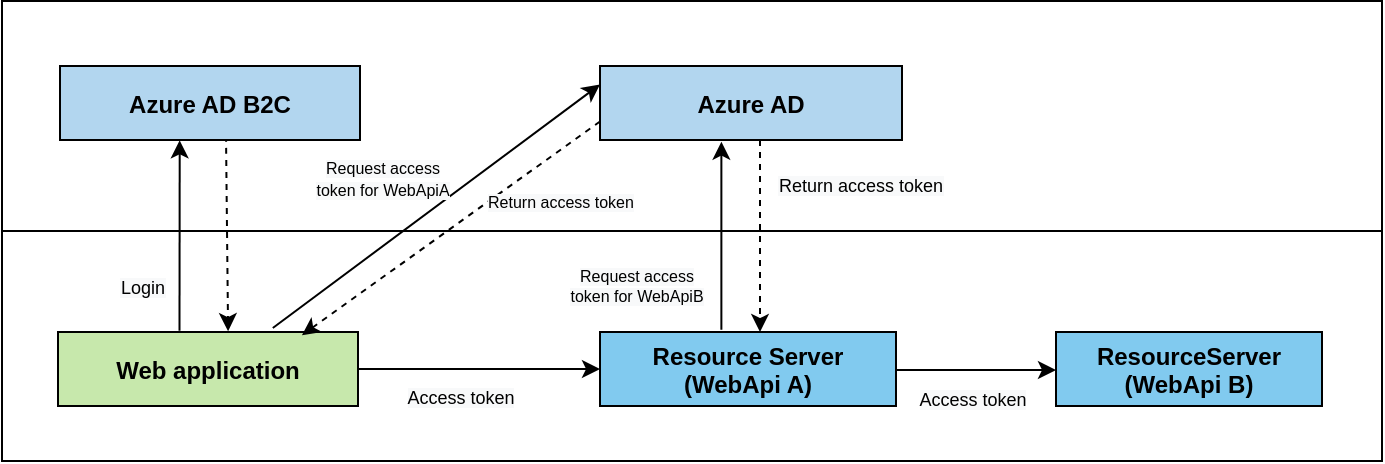 <mxfile version="13.9.9" type="device"><diagram id="3j4SsoDI73EbQ50_2_f9" name="Page-1"><mxGraphModel dx="1872" dy="822" grid="1" gridSize="10" guides="1" tooltips="1" connect="1" arrows="1" fold="1" page="1" pageScale="1" pageWidth="450" pageHeight="500" math="0" shadow="0"><root><mxCell id="0"/><mxCell id="1" parent="0"/><mxCell id="-EJLVQUmm2kpK1dKEuMO-3" value="" style="rounded=0;whiteSpace=wrap;html=1;" parent="1" vertex="1"><mxGeometry x="-10" y="242.5" width="690" height="115" as="geometry"/></mxCell><mxCell id="-EJLVQUmm2kpK1dKEuMO-2" value="" style="rounded=0;whiteSpace=wrap;html=1;" parent="1" vertex="1"><mxGeometry x="-10" y="127.5" width="690" height="115" as="geometry"/></mxCell><mxCell id="-EJLVQUmm2kpK1dKEuMO-19" value="" style="edgeStyle=orthogonalEdgeStyle;rounded=0;orthogonalLoop=1;jettySize=auto;html=1;strokeColor=#000000;fontSize=9;dashed=1;" parent="1" source="-EJLVQUmm2kpK1dKEuMO-1" target="-EJLVQUmm2kpK1dKEuMO-5" edge="1"><mxGeometry relative="1" as="geometry"><Array as="points"><mxPoint x="369" y="260"/><mxPoint x="369" y="260"/></Array></mxGeometry></mxCell><mxCell id="-EJLVQUmm2kpK1dKEuMO-38" value="&lt;span style=&quot;font-size: 9px ; background-color: rgb(248 , 249 , 250)&quot;&gt;Return access token&lt;/span&gt;" style="edgeLabel;html=1;align=center;verticalAlign=middle;resizable=0;points=[];fontSize=8;" parent="-EJLVQUmm2kpK1dKEuMO-19" vertex="1" connectable="0"><mxGeometry x="-0.387" relative="1" as="geometry"><mxPoint x="50" y="-7.1" as="offset"/></mxGeometry></mxCell><mxCell id="-EJLVQUmm2kpK1dKEuMO-1" value="Azure AD" style="fontStyle=1;fillColor=#B2D6EF;" parent="1" vertex="1"><mxGeometry x="289" y="160" width="151" height="37" as="geometry"/></mxCell><mxCell id="-EJLVQUmm2kpK1dKEuMO-7" value="" style="edgeStyle=orthogonalEdgeStyle;rounded=0;orthogonalLoop=1;jettySize=auto;html=1;exitX=1;exitY=0.5;exitDx=0;exitDy=0;" parent="1" source="-EJLVQUmm2kpK1dKEuMO-4" target="-EJLVQUmm2kpK1dKEuMO-5" edge="1"><mxGeometry relative="1" as="geometry"><mxPoint x="218" y="308" as="sourcePoint"/></mxGeometry></mxCell><mxCell id="-EJLVQUmm2kpK1dKEuMO-40" value="&lt;span style=&quot;font-size: 9px ; background-color: rgb(248 , 249 , 250)&quot;&gt;Access token&lt;/span&gt;" style="edgeLabel;html=1;align=center;verticalAlign=middle;resizable=0;points=[];fontSize=8;" parent="-EJLVQUmm2kpK1dKEuMO-7" vertex="1" connectable="0"><mxGeometry x="-0.262" y="2" relative="1" as="geometry"><mxPoint x="6.67" y="16" as="offset"/></mxGeometry></mxCell><mxCell id="-EJLVQUmm2kpK1dKEuMO-4" value="Web application" style="fontStyle=1;fillColor=#C7E8AC;" parent="1" vertex="1"><mxGeometry x="18" y="293" width="150" height="37" as="geometry"/></mxCell><mxCell id="-EJLVQUmm2kpK1dKEuMO-8" value="" style="edgeStyle=orthogonalEdgeStyle;rounded=0;orthogonalLoop=1;jettySize=auto;html=1;" parent="1" target="-EJLVQUmm2kpK1dKEuMO-6" edge="1"><mxGeometry relative="1" as="geometry"><mxPoint x="415" y="308" as="sourcePoint"/><Array as="points"><mxPoint x="415" y="312"/></Array></mxGeometry></mxCell><mxCell id="-EJLVQUmm2kpK1dKEuMO-39" value="&lt;span style=&quot;font-size: 9px ; background-color: rgb(248 , 249 , 250)&quot;&gt;Access token&lt;/span&gt;" style="edgeLabel;html=1;align=center;verticalAlign=middle;resizable=0;points=[];fontSize=8;" parent="-EJLVQUmm2kpK1dKEuMO-8" vertex="1" connectable="0"><mxGeometry x="-0.325" y="-3" relative="1" as="geometry"><mxPoint x="27.83" y="12" as="offset"/></mxGeometry></mxCell><mxCell id="-EJLVQUmm2kpK1dKEuMO-18" value="" style="edgeStyle=orthogonalEdgeStyle;rounded=0;orthogonalLoop=1;jettySize=auto;html=1;strokeColor=#000000;fontSize=9;exitX=0.41;exitY=-0.03;exitDx=0;exitDy=0;exitPerimeter=0;entryX=0.402;entryY=1.023;entryDx=0;entryDy=0;entryPerimeter=0;" parent="1" source="-EJLVQUmm2kpK1dKEuMO-5" target="-EJLVQUmm2kpK1dKEuMO-1" edge="1"><mxGeometry relative="1" as="geometry"><mxPoint x="343" y="202" as="targetPoint"/></mxGeometry></mxCell><mxCell id="-EJLVQUmm2kpK1dKEuMO-37" value="&lt;span style=&quot;background-color: rgb(248 , 249 , 250)&quot;&gt;Request access &lt;br&gt;token for WebApiB&lt;/span&gt;" style="edgeLabel;html=1;align=center;verticalAlign=middle;resizable=0;points=[];fontSize=8;" parent="-EJLVQUmm2kpK1dKEuMO-18" vertex="1" connectable="0"><mxGeometry x="-0.201" y="1" relative="1" as="geometry"><mxPoint x="-42.32" y="15.24" as="offset"/></mxGeometry></mxCell><mxCell id="-EJLVQUmm2kpK1dKEuMO-5" value="Resource Server&#10;(WebApi A)" style="fontStyle=1;fillColor=#81CAEF;" parent="1" vertex="1"><mxGeometry x="289" y="293" width="148" height="37" as="geometry"/></mxCell><mxCell id="-EJLVQUmm2kpK1dKEuMO-6" value="ResourceServer&#10;(WebApi B)" style="fontStyle=1;fillColor=#81CAEF;" parent="1" vertex="1"><mxGeometry x="517" y="293" width="133" height="37" as="geometry"/></mxCell><mxCell id="-EJLVQUmm2kpK1dKEuMO-22" value="" style="endArrow=classic;html=1;strokeColor=#000000;fontSize=9;entryX=0.399;entryY=1.005;entryDx=0;entryDy=0;entryPerimeter=0;exitX=0.405;exitY=-0.016;exitDx=0;exitDy=0;exitPerimeter=0;" parent="1" source="-EJLVQUmm2kpK1dKEuMO-4" target="-EJLVQUmm2kpK1dKEuMO-26" edge="1"><mxGeometry width="50" height="50" relative="1" as="geometry"><mxPoint x="88" y="281" as="sourcePoint"/><mxPoint x="78" y="220" as="targetPoint"/><Array as="points"/></mxGeometry></mxCell><mxCell id="-EJLVQUmm2kpK1dKEuMO-34" value="&lt;span style=&quot;background-color: rgb(248 , 249 , 250)&quot;&gt;Login&lt;/span&gt;" style="edgeLabel;html=1;align=center;verticalAlign=middle;resizable=0;points=[];fontSize=9;" parent="-EJLVQUmm2kpK1dKEuMO-22" vertex="1" connectable="0"><mxGeometry x="0.282" relative="1" as="geometry"><mxPoint x="-18.81" y="38.86" as="offset"/></mxGeometry></mxCell><mxCell id="-EJLVQUmm2kpK1dKEuMO-23" value="" style="endArrow=classic;html=1;strokeColor=#000000;fontSize=9;entryX=0.567;entryY=-0.011;entryDx=0;entryDy=0;entryPerimeter=0;rounded=1;deletable=1;startFill=1;endFill=1;editable=1;bendable=1;exitX=0.555;exitY=0.982;exitDx=0;exitDy=0;exitPerimeter=0;dashed=1;" parent="1" source="-EJLVQUmm2kpK1dKEuMO-26" target="-EJLVQUmm2kpK1dKEuMO-4" edge="1"><mxGeometry width="50" height="50" relative="1" as="geometry"><mxPoint x="108" y="210" as="sourcePoint"/><mxPoint x="198" y="210" as="targetPoint"/><Array as="points"><mxPoint x="102" y="195"/></Array></mxGeometry></mxCell><mxCell id="-EJLVQUmm2kpK1dKEuMO-26" value="Azure AD B2C" style="fontStyle=1;fillColor=#B2D6EF;" parent="1" vertex="1"><mxGeometry x="19" y="160" width="150" height="37" as="geometry"/></mxCell><mxCell id="-EJLVQUmm2kpK1dKEuMO-27" value="" style="endArrow=classic;html=1;strokeColor=#000000;fontSize=9;entryX=0;entryY=0.25;entryDx=0;entryDy=0;exitX=0.716;exitY=-0.054;exitDx=0;exitDy=0;exitPerimeter=0;" parent="1" source="-EJLVQUmm2kpK1dKEuMO-4" target="-EJLVQUmm2kpK1dKEuMO-1" edge="1"><mxGeometry width="50" height="50" relative="1" as="geometry"><mxPoint x="150" y="310" as="sourcePoint"/><mxPoint x="200" y="260" as="targetPoint"/><Array as="points"/></mxGeometry></mxCell><mxCell id="-EJLVQUmm2kpK1dKEuMO-35" value="&lt;span style=&quot;background-color: rgb(248 , 249 , 250) ; font-size: 8px&quot;&gt;Request access &lt;br&gt;token for WebApiA&lt;/span&gt;" style="edgeLabel;html=1;align=center;verticalAlign=middle;resizable=0;points=[];fontSize=9;" parent="-EJLVQUmm2kpK1dKEuMO-27" vertex="1" connectable="0"><mxGeometry x="0.419" y="1" relative="1" as="geometry"><mxPoint x="-61.06" y="11.33" as="offset"/></mxGeometry></mxCell><mxCell id="-EJLVQUmm2kpK1dKEuMO-28" value="" style="endArrow=classic;html=1;strokeColor=#000000;fontSize=9;exitX=0;exitY=0.75;exitDx=0;exitDy=0;entryX=0.813;entryY=0.043;entryDx=0;entryDy=0;entryPerimeter=0;dashed=1;" parent="1" source="-EJLVQUmm2kpK1dKEuMO-1" target="-EJLVQUmm2kpK1dKEuMO-4" edge="1"><mxGeometry width="50" height="50" relative="1" as="geometry"><mxPoint x="300" y="180" as="sourcePoint"/><mxPoint x="350" y="130" as="targetPoint"/></mxGeometry></mxCell><mxCell id="-EJLVQUmm2kpK1dKEuMO-36" value="&lt;span style=&quot;background-color: rgb(248 , 249 , 250) ; font-size: 8px&quot;&gt;Return access token&lt;/span&gt;" style="edgeLabel;html=1;align=center;verticalAlign=middle;resizable=0;points=[];fontSize=8;" parent="-EJLVQUmm2kpK1dKEuMO-28" vertex="1" connectable="0"><mxGeometry x="-0.359" relative="1" as="geometry"><mxPoint x="28.03" y="6.03" as="offset"/></mxGeometry></mxCell></root></mxGraphModel></diagram></mxfile>